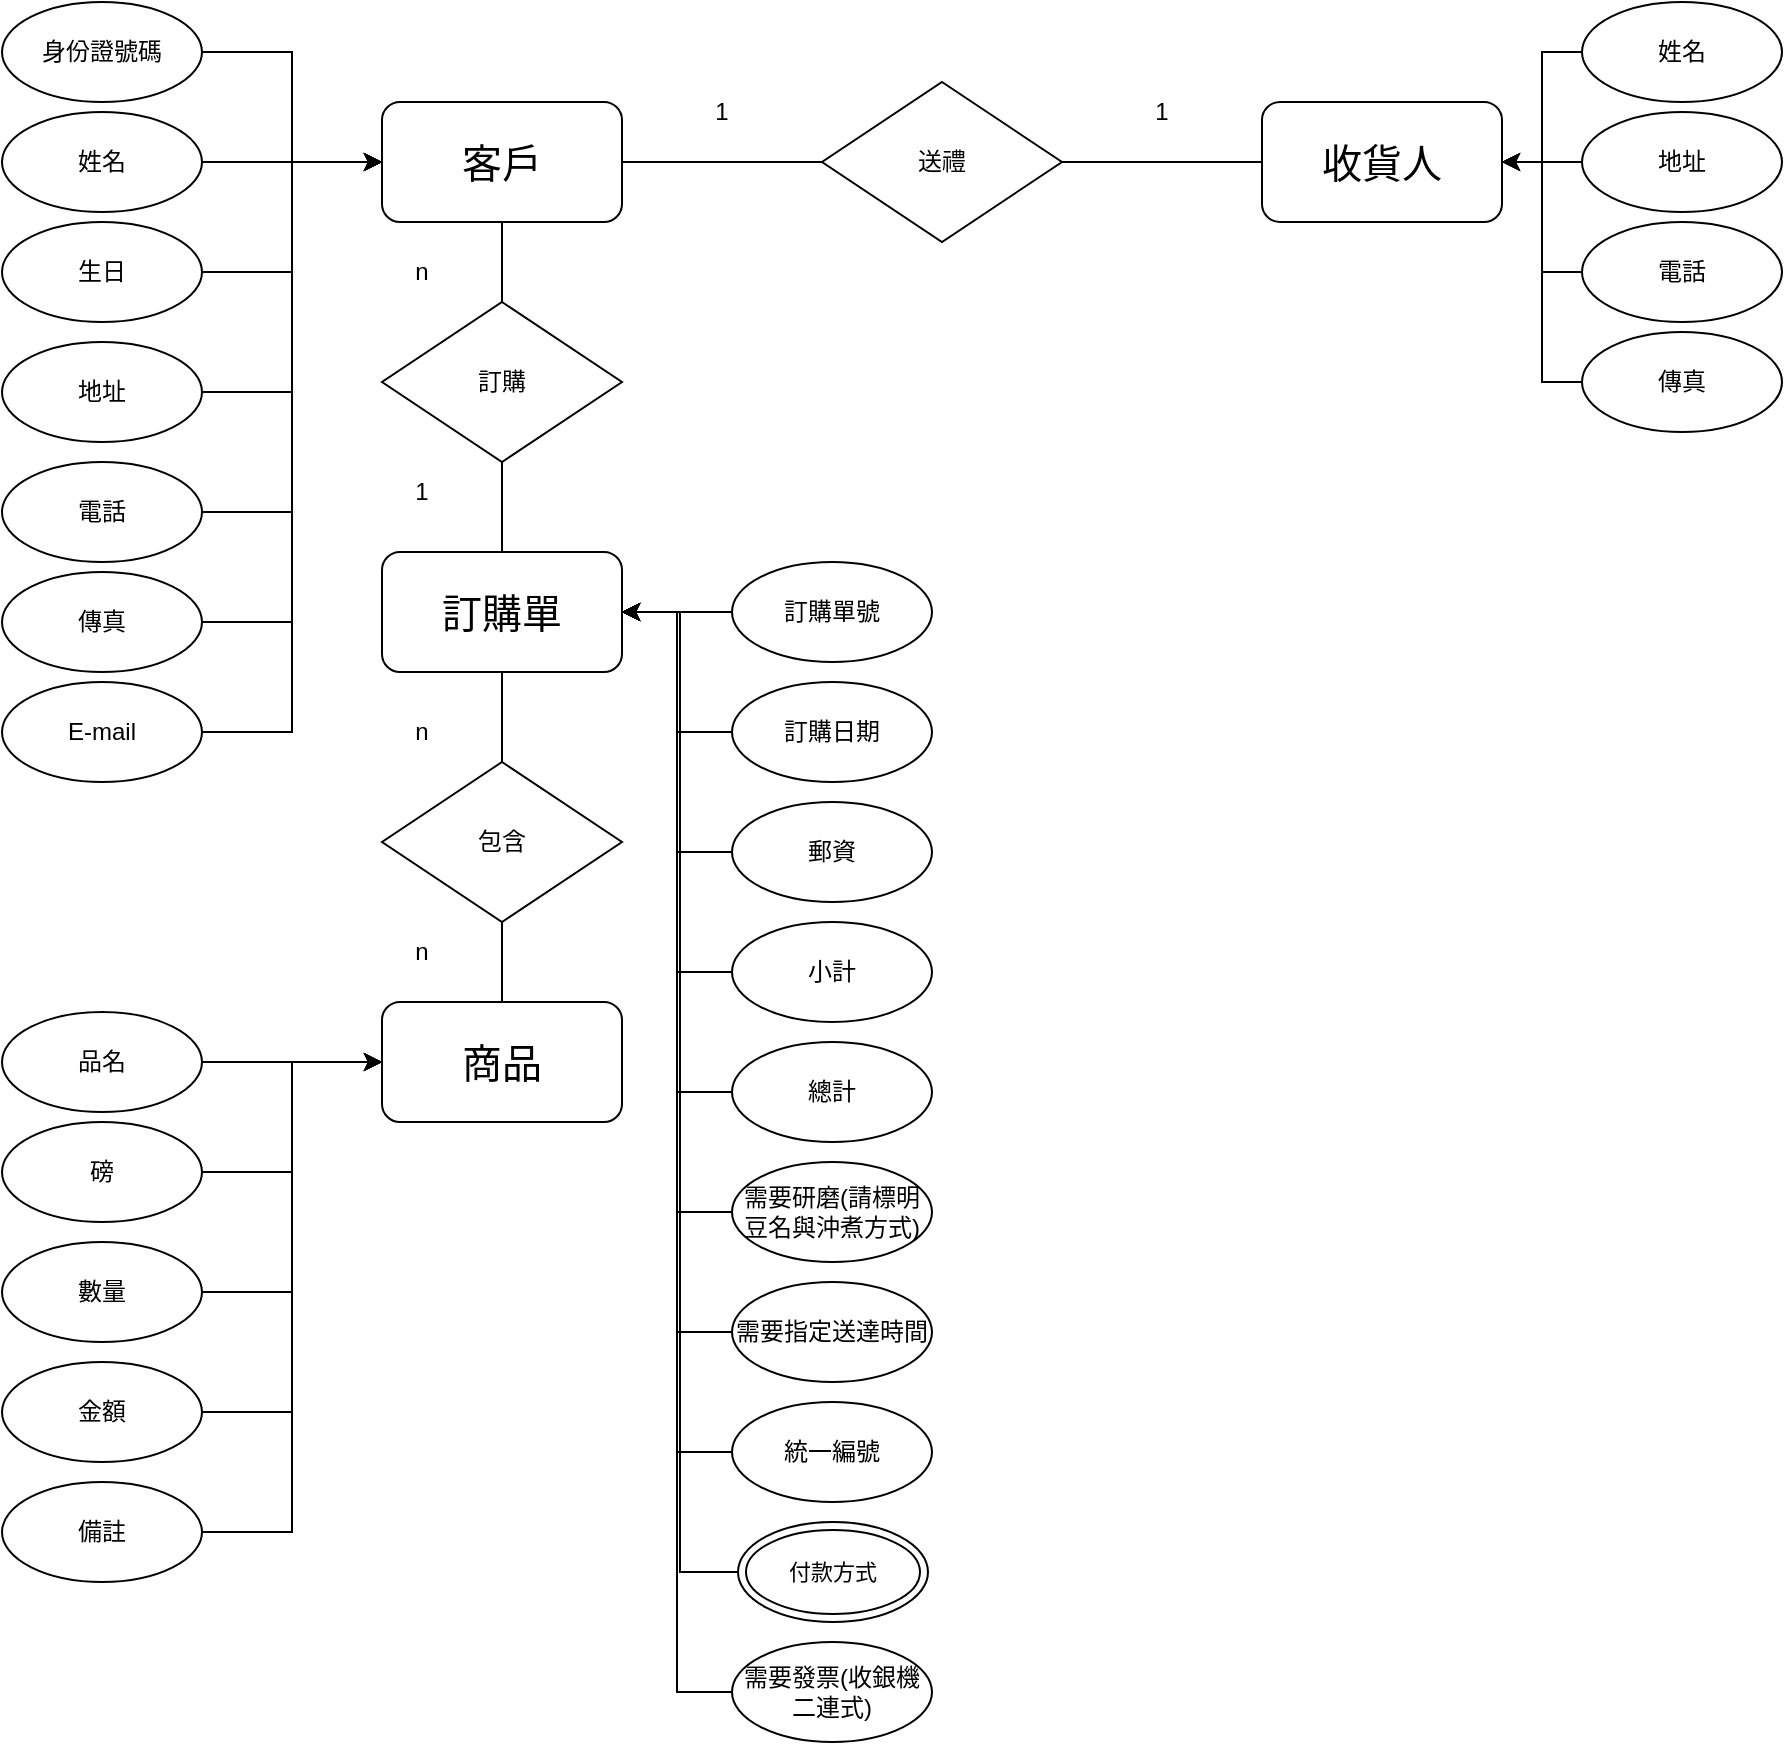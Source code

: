 <mxfile version="21.2.9" type="github">
  <diagram name="Page-1" id="miWb7d4uuUuaklwYYbWX">
    <mxGraphModel dx="1050" dy="573" grid="1" gridSize="10" guides="1" tooltips="1" connect="1" arrows="1" fold="1" page="1" pageScale="1" pageWidth="850" pageHeight="1100" math="0" shadow="0">
      <root>
        <mxCell id="0" />
        <mxCell id="1" parent="0" />
        <mxCell id="7HUqLNvs9Ux1yrwxk3lR-1" value="&lt;font style=&quot;font-size: 20px;&quot;&gt;客戶&lt;/font&gt;" style="rounded=1;whiteSpace=wrap;html=1;" vertex="1" parent="1">
          <mxGeometry x="200" y="260" width="120" height="60" as="geometry" />
        </mxCell>
        <mxCell id="7HUqLNvs9Ux1yrwxk3lR-2" value="&lt;font style=&quot;font-size: 20px;&quot;&gt;收貨人&lt;/font&gt;" style="rounded=1;whiteSpace=wrap;html=1;" vertex="1" parent="1">
          <mxGeometry x="640" y="260" width="120" height="60" as="geometry" />
        </mxCell>
        <mxCell id="7HUqLNvs9Ux1yrwxk3lR-43" style="edgeStyle=orthogonalEdgeStyle;rounded=0;orthogonalLoop=1;jettySize=auto;html=1;entryX=0;entryY=0.5;entryDx=0;entryDy=0;" edge="1" parent="1" source="7HUqLNvs9Ux1yrwxk3lR-5" target="7HUqLNvs9Ux1yrwxk3lR-1">
          <mxGeometry relative="1" as="geometry" />
        </mxCell>
        <mxCell id="7HUqLNvs9Ux1yrwxk3lR-5" value="身份證號碼" style="ellipse;whiteSpace=wrap;html=1;" vertex="1" parent="1">
          <mxGeometry x="10" y="210" width="100" height="50" as="geometry" />
        </mxCell>
        <mxCell id="7HUqLNvs9Ux1yrwxk3lR-7" value="送禮" style="rhombus;whiteSpace=wrap;html=1;" vertex="1" parent="1">
          <mxGeometry x="420" y="250" width="120" height="80" as="geometry" />
        </mxCell>
        <mxCell id="7HUqLNvs9Ux1yrwxk3lR-8" value="" style="endArrow=none;html=1;rounded=0;exitX=1;exitY=0.5;exitDx=0;exitDy=0;entryX=0;entryY=0.5;entryDx=0;entryDy=0;" edge="1" parent="1" source="7HUqLNvs9Ux1yrwxk3lR-1" target="7HUqLNvs9Ux1yrwxk3lR-7">
          <mxGeometry width="50" height="50" relative="1" as="geometry">
            <mxPoint x="400" y="310" as="sourcePoint" />
            <mxPoint x="450" y="260" as="targetPoint" />
          </mxGeometry>
        </mxCell>
        <mxCell id="7HUqLNvs9Ux1yrwxk3lR-9" value="" style="endArrow=none;html=1;rounded=0;exitX=1;exitY=0.5;exitDx=0;exitDy=0;entryX=0;entryY=0.5;entryDx=0;entryDy=0;" edge="1" parent="1" source="7HUqLNvs9Ux1yrwxk3lR-7" target="7HUqLNvs9Ux1yrwxk3lR-2">
          <mxGeometry width="50" height="50" relative="1" as="geometry">
            <mxPoint x="330" y="300" as="sourcePoint" />
            <mxPoint x="430" y="300" as="targetPoint" />
          </mxGeometry>
        </mxCell>
        <mxCell id="7HUqLNvs9Ux1yrwxk3lR-11" value="1" style="text;html=1;strokeColor=none;fillColor=none;align=center;verticalAlign=middle;whiteSpace=wrap;rounded=0;" vertex="1" parent="1">
          <mxGeometry x="340" y="250" width="60" height="30" as="geometry" />
        </mxCell>
        <mxCell id="7HUqLNvs9Ux1yrwxk3lR-12" value="1" style="text;html=1;strokeColor=none;fillColor=none;align=center;verticalAlign=middle;whiteSpace=wrap;rounded=0;" vertex="1" parent="1">
          <mxGeometry x="560" y="250" width="60" height="30" as="geometry" />
        </mxCell>
        <mxCell id="7HUqLNvs9Ux1yrwxk3lR-13" value="&lt;font style=&quot;font-size: 20px;&quot;&gt;訂購單&lt;/font&gt;" style="rounded=1;whiteSpace=wrap;html=1;" vertex="1" parent="1">
          <mxGeometry x="200" y="485" width="120" height="60" as="geometry" />
        </mxCell>
        <mxCell id="7HUqLNvs9Ux1yrwxk3lR-15" value="訂購" style="rhombus;whiteSpace=wrap;html=1;" vertex="1" parent="1">
          <mxGeometry x="200" y="360" width="120" height="80" as="geometry" />
        </mxCell>
        <mxCell id="7HUqLNvs9Ux1yrwxk3lR-16" value="" style="endArrow=none;html=1;rounded=0;exitX=0.5;exitY=1;exitDx=0;exitDy=0;entryX=0.5;entryY=0;entryDx=0;entryDy=0;" edge="1" parent="1" source="7HUqLNvs9Ux1yrwxk3lR-1" target="7HUqLNvs9Ux1yrwxk3lR-15">
          <mxGeometry width="50" height="50" relative="1" as="geometry">
            <mxPoint x="330" y="300" as="sourcePoint" />
            <mxPoint x="430" y="300" as="targetPoint" />
          </mxGeometry>
        </mxCell>
        <mxCell id="7HUqLNvs9Ux1yrwxk3lR-17" value="" style="endArrow=none;html=1;rounded=0;exitX=0.5;exitY=1;exitDx=0;exitDy=0;entryX=0.5;entryY=0;entryDx=0;entryDy=0;" edge="1" parent="1" source="7HUqLNvs9Ux1yrwxk3lR-15" target="7HUqLNvs9Ux1yrwxk3lR-13">
          <mxGeometry width="50" height="50" relative="1" as="geometry">
            <mxPoint x="270" y="330" as="sourcePoint" />
            <mxPoint x="270" y="380" as="targetPoint" />
          </mxGeometry>
        </mxCell>
        <mxCell id="7HUqLNvs9Ux1yrwxk3lR-18" value="n" style="text;html=1;strokeColor=none;fillColor=none;align=center;verticalAlign=middle;whiteSpace=wrap;rounded=0;" vertex="1" parent="1">
          <mxGeometry x="190" y="330" width="60" height="30" as="geometry" />
        </mxCell>
        <mxCell id="7HUqLNvs9Ux1yrwxk3lR-44" style="edgeStyle=orthogonalEdgeStyle;rounded=0;orthogonalLoop=1;jettySize=auto;html=1;entryX=0;entryY=0.5;entryDx=0;entryDy=0;" edge="1" parent="1" source="7HUqLNvs9Ux1yrwxk3lR-20" target="7HUqLNvs9Ux1yrwxk3lR-1">
          <mxGeometry relative="1" as="geometry" />
        </mxCell>
        <mxCell id="7HUqLNvs9Ux1yrwxk3lR-20" value="姓名" style="ellipse;whiteSpace=wrap;html=1;" vertex="1" parent="1">
          <mxGeometry x="10" y="265" width="100" height="50" as="geometry" />
        </mxCell>
        <mxCell id="7HUqLNvs9Ux1yrwxk3lR-45" style="edgeStyle=orthogonalEdgeStyle;rounded=0;orthogonalLoop=1;jettySize=auto;html=1;entryX=0;entryY=0.5;entryDx=0;entryDy=0;" edge="1" parent="1" source="7HUqLNvs9Ux1yrwxk3lR-21" target="7HUqLNvs9Ux1yrwxk3lR-1">
          <mxGeometry relative="1" as="geometry" />
        </mxCell>
        <mxCell id="7HUqLNvs9Ux1yrwxk3lR-21" value="生日" style="ellipse;whiteSpace=wrap;html=1;" vertex="1" parent="1">
          <mxGeometry x="10" y="320" width="100" height="50" as="geometry" />
        </mxCell>
        <mxCell id="7HUqLNvs9Ux1yrwxk3lR-46" style="edgeStyle=orthogonalEdgeStyle;rounded=0;orthogonalLoop=1;jettySize=auto;html=1;entryX=0;entryY=0.5;entryDx=0;entryDy=0;" edge="1" parent="1" source="7HUqLNvs9Ux1yrwxk3lR-22" target="7HUqLNvs9Ux1yrwxk3lR-1">
          <mxGeometry relative="1" as="geometry" />
        </mxCell>
        <mxCell id="7HUqLNvs9Ux1yrwxk3lR-22" value="地址" style="ellipse;whiteSpace=wrap;html=1;" vertex="1" parent="1">
          <mxGeometry x="10" y="380" width="100" height="50" as="geometry" />
        </mxCell>
        <mxCell id="7HUqLNvs9Ux1yrwxk3lR-47" style="edgeStyle=orthogonalEdgeStyle;rounded=0;orthogonalLoop=1;jettySize=auto;html=1;entryX=0;entryY=0.5;entryDx=0;entryDy=0;" edge="1" parent="1" source="7HUqLNvs9Ux1yrwxk3lR-23" target="7HUqLNvs9Ux1yrwxk3lR-1">
          <mxGeometry relative="1" as="geometry" />
        </mxCell>
        <mxCell id="7HUqLNvs9Ux1yrwxk3lR-23" value="電話" style="ellipse;whiteSpace=wrap;html=1;" vertex="1" parent="1">
          <mxGeometry x="10" y="440" width="100" height="50" as="geometry" />
        </mxCell>
        <mxCell id="7HUqLNvs9Ux1yrwxk3lR-48" style="edgeStyle=orthogonalEdgeStyle;rounded=0;orthogonalLoop=1;jettySize=auto;html=1;entryX=0;entryY=0.5;entryDx=0;entryDy=0;" edge="1" parent="1" source="7HUqLNvs9Ux1yrwxk3lR-24" target="7HUqLNvs9Ux1yrwxk3lR-1">
          <mxGeometry relative="1" as="geometry" />
        </mxCell>
        <mxCell id="7HUqLNvs9Ux1yrwxk3lR-24" value="傳真" style="ellipse;whiteSpace=wrap;html=1;" vertex="1" parent="1">
          <mxGeometry x="10" y="495" width="100" height="50" as="geometry" />
        </mxCell>
        <mxCell id="7HUqLNvs9Ux1yrwxk3lR-49" style="edgeStyle=orthogonalEdgeStyle;rounded=0;orthogonalLoop=1;jettySize=auto;html=1;entryX=0;entryY=0.5;entryDx=0;entryDy=0;" edge="1" parent="1" source="7HUqLNvs9Ux1yrwxk3lR-25" target="7HUqLNvs9Ux1yrwxk3lR-1">
          <mxGeometry relative="1" as="geometry" />
        </mxCell>
        <mxCell id="7HUqLNvs9Ux1yrwxk3lR-25" value="E-mail" style="ellipse;whiteSpace=wrap;html=1;" vertex="1" parent="1">
          <mxGeometry x="10" y="550" width="100" height="50" as="geometry" />
        </mxCell>
        <mxCell id="7HUqLNvs9Ux1yrwxk3lR-50" style="edgeStyle=orthogonalEdgeStyle;rounded=0;orthogonalLoop=1;jettySize=auto;html=1;entryX=1;entryY=0.5;entryDx=0;entryDy=0;" edge="1" parent="1" source="7HUqLNvs9Ux1yrwxk3lR-26" target="7HUqLNvs9Ux1yrwxk3lR-2">
          <mxGeometry relative="1" as="geometry" />
        </mxCell>
        <mxCell id="7HUqLNvs9Ux1yrwxk3lR-26" value="姓名" style="ellipse;whiteSpace=wrap;html=1;" vertex="1" parent="1">
          <mxGeometry x="800" y="210" width="100" height="50" as="geometry" />
        </mxCell>
        <mxCell id="7HUqLNvs9Ux1yrwxk3lR-51" style="edgeStyle=orthogonalEdgeStyle;rounded=0;orthogonalLoop=1;jettySize=auto;html=1;entryX=1;entryY=0.5;entryDx=0;entryDy=0;" edge="1" parent="1" source="7HUqLNvs9Ux1yrwxk3lR-27" target="7HUqLNvs9Ux1yrwxk3lR-2">
          <mxGeometry relative="1" as="geometry" />
        </mxCell>
        <mxCell id="7HUqLNvs9Ux1yrwxk3lR-27" value="地址" style="ellipse;whiteSpace=wrap;html=1;" vertex="1" parent="1">
          <mxGeometry x="800" y="265" width="100" height="50" as="geometry" />
        </mxCell>
        <mxCell id="7HUqLNvs9Ux1yrwxk3lR-52" style="edgeStyle=orthogonalEdgeStyle;rounded=0;orthogonalLoop=1;jettySize=auto;html=1;entryX=1;entryY=0.5;entryDx=0;entryDy=0;" edge="1" parent="1" source="7HUqLNvs9Ux1yrwxk3lR-28" target="7HUqLNvs9Ux1yrwxk3lR-2">
          <mxGeometry relative="1" as="geometry" />
        </mxCell>
        <mxCell id="7HUqLNvs9Ux1yrwxk3lR-28" value="電話" style="ellipse;whiteSpace=wrap;html=1;" vertex="1" parent="1">
          <mxGeometry x="800" y="320" width="100" height="50" as="geometry" />
        </mxCell>
        <mxCell id="7HUqLNvs9Ux1yrwxk3lR-53" style="edgeStyle=orthogonalEdgeStyle;rounded=0;orthogonalLoop=1;jettySize=auto;html=1;entryX=1;entryY=0.5;entryDx=0;entryDy=0;" edge="1" parent="1" source="7HUqLNvs9Ux1yrwxk3lR-29" target="7HUqLNvs9Ux1yrwxk3lR-2">
          <mxGeometry relative="1" as="geometry" />
        </mxCell>
        <mxCell id="7HUqLNvs9Ux1yrwxk3lR-29" value="傳真" style="ellipse;whiteSpace=wrap;html=1;" vertex="1" parent="1">
          <mxGeometry x="800" y="375" width="100" height="50" as="geometry" />
        </mxCell>
        <mxCell id="7HUqLNvs9Ux1yrwxk3lR-85" style="edgeStyle=orthogonalEdgeStyle;rounded=0;orthogonalLoop=1;jettySize=auto;html=1;entryX=1;entryY=0.5;entryDx=0;entryDy=0;" edge="1" parent="1" source="7HUqLNvs9Ux1yrwxk3lR-31" target="7HUqLNvs9Ux1yrwxk3lR-13">
          <mxGeometry relative="1" as="geometry" />
        </mxCell>
        <mxCell id="7HUqLNvs9Ux1yrwxk3lR-31" value="需要發票(收銀機二連式)" style="ellipse;whiteSpace=wrap;html=1;" vertex="1" parent="1">
          <mxGeometry x="375" y="1030" width="100" height="50" as="geometry" />
        </mxCell>
        <mxCell id="7HUqLNvs9Ux1yrwxk3lR-80" style="edgeStyle=orthogonalEdgeStyle;rounded=0;orthogonalLoop=1;jettySize=auto;html=1;entryX=1;entryY=0.5;entryDx=0;entryDy=0;" edge="1" parent="1" source="7HUqLNvs9Ux1yrwxk3lR-32" target="7HUqLNvs9Ux1yrwxk3lR-13">
          <mxGeometry relative="1" as="geometry" />
        </mxCell>
        <mxCell id="7HUqLNvs9Ux1yrwxk3lR-32" value="需要研磨(請標明豆名與沖煮方式)" style="ellipse;whiteSpace=wrap;html=1;" vertex="1" parent="1">
          <mxGeometry x="375" y="790" width="100" height="50" as="geometry" />
        </mxCell>
        <mxCell id="7HUqLNvs9Ux1yrwxk3lR-82" style="edgeStyle=orthogonalEdgeStyle;rounded=0;orthogonalLoop=1;jettySize=auto;html=1;entryX=1;entryY=0.5;entryDx=0;entryDy=0;" edge="1" parent="1" source="7HUqLNvs9Ux1yrwxk3lR-33" target="7HUqLNvs9Ux1yrwxk3lR-13">
          <mxGeometry relative="1" as="geometry" />
        </mxCell>
        <mxCell id="7HUqLNvs9Ux1yrwxk3lR-33" value="需要指定送達時間" style="ellipse;whiteSpace=wrap;html=1;" vertex="1" parent="1">
          <mxGeometry x="375" y="850" width="100" height="50" as="geometry" />
        </mxCell>
        <mxCell id="7HUqLNvs9Ux1yrwxk3lR-83" style="edgeStyle=orthogonalEdgeStyle;rounded=0;orthogonalLoop=1;jettySize=auto;html=1;entryX=1;entryY=0.5;entryDx=0;entryDy=0;" edge="1" parent="1" source="7HUqLNvs9Ux1yrwxk3lR-34" target="7HUqLNvs9Ux1yrwxk3lR-13">
          <mxGeometry relative="1" as="geometry">
            <mxPoint x="340" y="520" as="targetPoint" />
          </mxGeometry>
        </mxCell>
        <mxCell id="7HUqLNvs9Ux1yrwxk3lR-34" value="統一編號" style="ellipse;whiteSpace=wrap;html=1;" vertex="1" parent="1">
          <mxGeometry x="375" y="910" width="100" height="50" as="geometry" />
        </mxCell>
        <mxCell id="7HUqLNvs9Ux1yrwxk3lR-41" value="1" style="text;html=1;strokeColor=none;fillColor=none;align=center;verticalAlign=middle;whiteSpace=wrap;rounded=0;" vertex="1" parent="1">
          <mxGeometry x="190" y="440" width="60" height="30" as="geometry" />
        </mxCell>
        <mxCell id="7HUqLNvs9Ux1yrwxk3lR-66" style="edgeStyle=orthogonalEdgeStyle;rounded=0;orthogonalLoop=1;jettySize=auto;html=1;" edge="1" parent="1" source="7HUqLNvs9Ux1yrwxk3lR-54" target="7HUqLNvs9Ux1yrwxk3lR-61">
          <mxGeometry relative="1" as="geometry" />
        </mxCell>
        <mxCell id="7HUqLNvs9Ux1yrwxk3lR-54" value="品名" style="ellipse;whiteSpace=wrap;html=1;" vertex="1" parent="1">
          <mxGeometry x="10" y="715" width="100" height="50" as="geometry" />
        </mxCell>
        <mxCell id="7HUqLNvs9Ux1yrwxk3lR-67" style="edgeStyle=orthogonalEdgeStyle;rounded=0;orthogonalLoop=1;jettySize=auto;html=1;entryX=0;entryY=0.5;entryDx=0;entryDy=0;" edge="1" parent="1" source="7HUqLNvs9Ux1yrwxk3lR-55" target="7HUqLNvs9Ux1yrwxk3lR-61">
          <mxGeometry relative="1" as="geometry" />
        </mxCell>
        <mxCell id="7HUqLNvs9Ux1yrwxk3lR-55" value="磅" style="ellipse;whiteSpace=wrap;html=1;" vertex="1" parent="1">
          <mxGeometry x="10" y="770" width="100" height="50" as="geometry" />
        </mxCell>
        <mxCell id="7HUqLNvs9Ux1yrwxk3lR-68" style="edgeStyle=orthogonalEdgeStyle;rounded=0;orthogonalLoop=1;jettySize=auto;html=1;entryX=0;entryY=0.5;entryDx=0;entryDy=0;" edge="1" parent="1" source="7HUqLNvs9Ux1yrwxk3lR-56" target="7HUqLNvs9Ux1yrwxk3lR-61">
          <mxGeometry relative="1" as="geometry" />
        </mxCell>
        <mxCell id="7HUqLNvs9Ux1yrwxk3lR-56" value="數量" style="ellipse;whiteSpace=wrap;html=1;" vertex="1" parent="1">
          <mxGeometry x="10" y="830" width="100" height="50" as="geometry" />
        </mxCell>
        <mxCell id="7HUqLNvs9Ux1yrwxk3lR-69" style="edgeStyle=orthogonalEdgeStyle;rounded=0;orthogonalLoop=1;jettySize=auto;html=1;entryX=0;entryY=0.5;entryDx=0;entryDy=0;" edge="1" parent="1" source="7HUqLNvs9Ux1yrwxk3lR-57" target="7HUqLNvs9Ux1yrwxk3lR-61">
          <mxGeometry relative="1" as="geometry" />
        </mxCell>
        <mxCell id="7HUqLNvs9Ux1yrwxk3lR-57" value="金額" style="ellipse;whiteSpace=wrap;html=1;" vertex="1" parent="1">
          <mxGeometry x="10" y="890" width="100" height="50" as="geometry" />
        </mxCell>
        <mxCell id="7HUqLNvs9Ux1yrwxk3lR-70" style="edgeStyle=orthogonalEdgeStyle;rounded=0;orthogonalLoop=1;jettySize=auto;html=1;entryX=0;entryY=0.5;entryDx=0;entryDy=0;" edge="1" parent="1" source="7HUqLNvs9Ux1yrwxk3lR-58" target="7HUqLNvs9Ux1yrwxk3lR-61">
          <mxGeometry relative="1" as="geometry" />
        </mxCell>
        <mxCell id="7HUqLNvs9Ux1yrwxk3lR-58" value="備註" style="ellipse;whiteSpace=wrap;html=1;" vertex="1" parent="1">
          <mxGeometry x="10" y="950" width="100" height="50" as="geometry" />
        </mxCell>
        <mxCell id="7HUqLNvs9Ux1yrwxk3lR-79" style="edgeStyle=orthogonalEdgeStyle;rounded=0;orthogonalLoop=1;jettySize=auto;html=1;entryX=1;entryY=0.5;entryDx=0;entryDy=0;" edge="1" parent="1" source="7HUqLNvs9Ux1yrwxk3lR-59" target="7HUqLNvs9Ux1yrwxk3lR-13">
          <mxGeometry relative="1" as="geometry" />
        </mxCell>
        <mxCell id="7HUqLNvs9Ux1yrwxk3lR-59" value="小計" style="ellipse;whiteSpace=wrap;html=1;" vertex="1" parent="1">
          <mxGeometry x="375" y="670" width="100" height="50" as="geometry" />
        </mxCell>
        <mxCell id="7HUqLNvs9Ux1yrwxk3lR-61" value="&lt;font style=&quot;font-size: 20px;&quot;&gt;商品&lt;/font&gt;" style="rounded=1;whiteSpace=wrap;html=1;" vertex="1" parent="1">
          <mxGeometry x="200" y="710" width="120" height="60" as="geometry" />
        </mxCell>
        <mxCell id="7HUqLNvs9Ux1yrwxk3lR-63" value="包含" style="rhombus;whiteSpace=wrap;html=1;" vertex="1" parent="1">
          <mxGeometry x="200" y="590" width="120" height="80" as="geometry" />
        </mxCell>
        <mxCell id="7HUqLNvs9Ux1yrwxk3lR-64" value="" style="endArrow=none;html=1;rounded=0;exitX=0.5;exitY=0;exitDx=0;exitDy=0;entryX=0.5;entryY=1;entryDx=0;entryDy=0;" edge="1" parent="1" source="7HUqLNvs9Ux1yrwxk3lR-63" target="7HUqLNvs9Ux1yrwxk3lR-13">
          <mxGeometry width="50" height="50" relative="1" as="geometry">
            <mxPoint x="270" y="450" as="sourcePoint" />
            <mxPoint x="270" y="495" as="targetPoint" />
          </mxGeometry>
        </mxCell>
        <mxCell id="7HUqLNvs9Ux1yrwxk3lR-65" value="" style="endArrow=none;html=1;rounded=0;exitX=0.5;exitY=1;exitDx=0;exitDy=0;entryX=0.5;entryY=0;entryDx=0;entryDy=0;" edge="1" parent="1" source="7HUqLNvs9Ux1yrwxk3lR-63" target="7HUqLNvs9Ux1yrwxk3lR-61">
          <mxGeometry width="50" height="50" relative="1" as="geometry">
            <mxPoint x="270" y="600" as="sourcePoint" />
            <mxPoint x="270" y="555" as="targetPoint" />
          </mxGeometry>
        </mxCell>
        <mxCell id="7HUqLNvs9Ux1yrwxk3lR-88" style="edgeStyle=orthogonalEdgeStyle;rounded=0;orthogonalLoop=1;jettySize=auto;html=1;entryX=1;entryY=0.5;entryDx=0;entryDy=0;" edge="1" parent="1" source="7HUqLNvs9Ux1yrwxk3lR-71" target="7HUqLNvs9Ux1yrwxk3lR-13">
          <mxGeometry relative="1" as="geometry" />
        </mxCell>
        <mxCell id="7HUqLNvs9Ux1yrwxk3lR-71" value="郵資" style="ellipse;whiteSpace=wrap;html=1;" vertex="1" parent="1">
          <mxGeometry x="375" y="610" width="100" height="50" as="geometry" />
        </mxCell>
        <mxCell id="7HUqLNvs9Ux1yrwxk3lR-81" style="edgeStyle=orthogonalEdgeStyle;rounded=0;orthogonalLoop=1;jettySize=auto;html=1;entryX=1;entryY=0.5;entryDx=0;entryDy=0;" edge="1" parent="1" source="7HUqLNvs9Ux1yrwxk3lR-72" target="7HUqLNvs9Ux1yrwxk3lR-13">
          <mxGeometry relative="1" as="geometry" />
        </mxCell>
        <mxCell id="7HUqLNvs9Ux1yrwxk3lR-72" value="總計" style="ellipse;whiteSpace=wrap;html=1;" vertex="1" parent="1">
          <mxGeometry x="375" y="730" width="100" height="50" as="geometry" />
        </mxCell>
        <mxCell id="7HUqLNvs9Ux1yrwxk3lR-73" value="n" style="text;html=1;strokeColor=none;fillColor=none;align=center;verticalAlign=middle;whiteSpace=wrap;rounded=0;" vertex="1" parent="1">
          <mxGeometry x="190" y="560" width="60" height="30" as="geometry" />
        </mxCell>
        <mxCell id="7HUqLNvs9Ux1yrwxk3lR-74" value="n" style="text;html=1;strokeColor=none;fillColor=none;align=center;verticalAlign=middle;whiteSpace=wrap;rounded=0;" vertex="1" parent="1">
          <mxGeometry x="190" y="670" width="60" height="30" as="geometry" />
        </mxCell>
        <mxCell id="7HUqLNvs9Ux1yrwxk3lR-84" style="edgeStyle=orthogonalEdgeStyle;rounded=0;orthogonalLoop=1;jettySize=auto;html=1;entryX=1;entryY=0.5;entryDx=0;entryDy=0;exitX=0;exitY=0.5;exitDx=0;exitDy=0;" edge="1" parent="1" source="7HUqLNvs9Ux1yrwxk3lR-91" target="7HUqLNvs9Ux1yrwxk3lR-13">
          <mxGeometry relative="1" as="geometry">
            <mxPoint x="375" y="995" as="sourcePoint" />
          </mxGeometry>
        </mxCell>
        <mxCell id="7HUqLNvs9Ux1yrwxk3lR-89" style="edgeStyle=orthogonalEdgeStyle;rounded=0;orthogonalLoop=1;jettySize=auto;html=1;entryX=1;entryY=0.5;entryDx=0;entryDy=0;" edge="1" parent="1" source="7HUqLNvs9Ux1yrwxk3lR-86" target="7HUqLNvs9Ux1yrwxk3lR-13">
          <mxGeometry relative="1" as="geometry" />
        </mxCell>
        <mxCell id="7HUqLNvs9Ux1yrwxk3lR-86" value="訂購日期" style="ellipse;whiteSpace=wrap;html=1;" vertex="1" parent="1">
          <mxGeometry x="375" y="550" width="100" height="50" as="geometry" />
        </mxCell>
        <mxCell id="7HUqLNvs9Ux1yrwxk3lR-90" style="edgeStyle=orthogonalEdgeStyle;rounded=0;orthogonalLoop=1;jettySize=auto;html=1;entryX=1;entryY=0.5;entryDx=0;entryDy=0;" edge="1" parent="1" source="7HUqLNvs9Ux1yrwxk3lR-87" target="7HUqLNvs9Ux1yrwxk3lR-13">
          <mxGeometry relative="1" as="geometry" />
        </mxCell>
        <mxCell id="7HUqLNvs9Ux1yrwxk3lR-87" value="訂購單號" style="ellipse;whiteSpace=wrap;html=1;" vertex="1" parent="1">
          <mxGeometry x="375" y="490" width="100" height="50" as="geometry" />
        </mxCell>
        <mxCell id="7HUqLNvs9Ux1yrwxk3lR-91" value="&lt;font style=&quot;font-size: 11px;&quot;&gt;&lt;span style=&quot;color: rgb(0, 0, 0); font-family: Helvetica; font-style: normal; font-variant-ligatures: normal; font-variant-caps: normal; font-weight: 400; letter-spacing: normal; orphans: 2; text-align: center; text-indent: 0px; text-transform: none; widows: 2; word-spacing: 0px; -webkit-text-stroke-width: 0px; background-color: rgb(251, 251, 251); text-decoration-thickness: initial; text-decoration-style: initial; text-decoration-color: initial; float: none; display: inline !important; font-size: 11px;&quot;&gt;付款方式&lt;/span&gt;&lt;br&gt;&lt;/font&gt;" style="ellipse;shape=doubleEllipse;whiteSpace=wrap;html=1;" vertex="1" parent="1">
          <mxGeometry x="378" y="970" width="95" height="50" as="geometry" />
        </mxCell>
      </root>
    </mxGraphModel>
  </diagram>
</mxfile>
